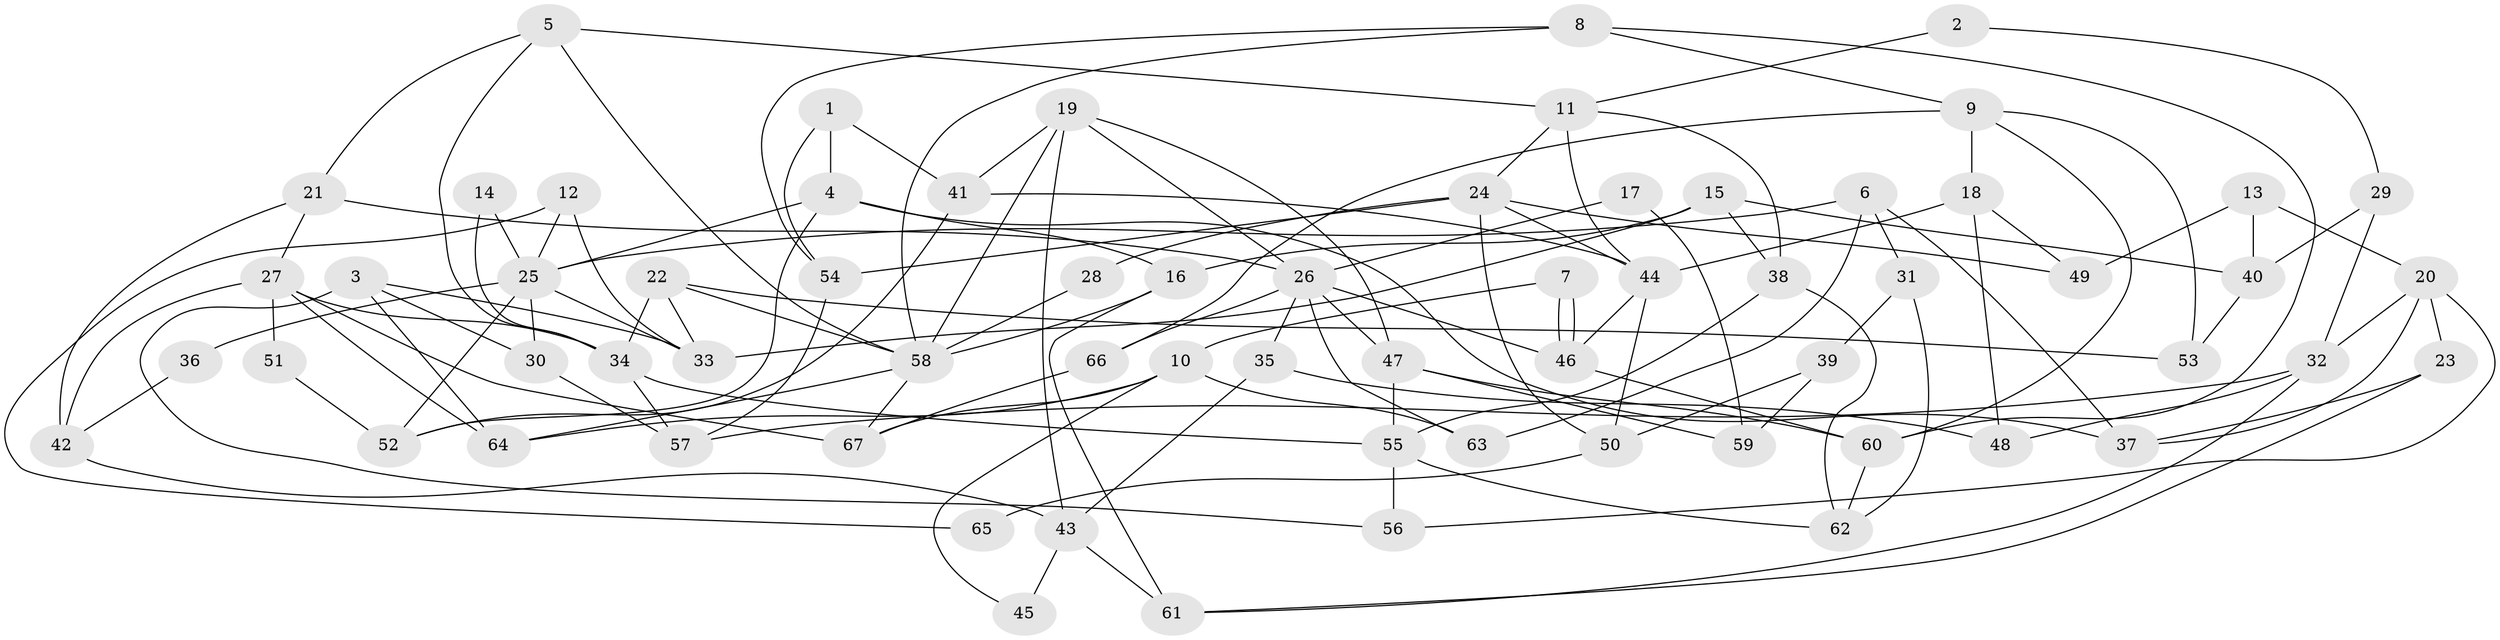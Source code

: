// Generated by graph-tools (version 1.1) at 2025/02/03/09/25 03:02:07]
// undirected, 67 vertices, 134 edges
graph export_dot {
graph [start="1"]
  node [color=gray90,style=filled];
  1;
  2;
  3;
  4;
  5;
  6;
  7;
  8;
  9;
  10;
  11;
  12;
  13;
  14;
  15;
  16;
  17;
  18;
  19;
  20;
  21;
  22;
  23;
  24;
  25;
  26;
  27;
  28;
  29;
  30;
  31;
  32;
  33;
  34;
  35;
  36;
  37;
  38;
  39;
  40;
  41;
  42;
  43;
  44;
  45;
  46;
  47;
  48;
  49;
  50;
  51;
  52;
  53;
  54;
  55;
  56;
  57;
  58;
  59;
  60;
  61;
  62;
  63;
  64;
  65;
  66;
  67;
  1 -- 41;
  1 -- 54;
  1 -- 4;
  2 -- 29;
  2 -- 11;
  3 -- 30;
  3 -- 33;
  3 -- 56;
  3 -- 64;
  4 -- 37;
  4 -- 16;
  4 -- 25;
  4 -- 52;
  5 -- 34;
  5 -- 11;
  5 -- 21;
  5 -- 58;
  6 -- 25;
  6 -- 63;
  6 -- 31;
  6 -- 37;
  7 -- 46;
  7 -- 46;
  7 -- 10;
  8 -- 60;
  8 -- 58;
  8 -- 9;
  8 -- 54;
  9 -- 60;
  9 -- 18;
  9 -- 53;
  9 -- 66;
  10 -- 67;
  10 -- 64;
  10 -- 45;
  10 -- 63;
  11 -- 44;
  11 -- 24;
  11 -- 38;
  12 -- 33;
  12 -- 25;
  12 -- 65;
  13 -- 20;
  13 -- 40;
  13 -- 49;
  14 -- 34;
  14 -- 25;
  15 -- 16;
  15 -- 38;
  15 -- 33;
  15 -- 40;
  16 -- 61;
  16 -- 58;
  17 -- 59;
  17 -- 26;
  18 -- 44;
  18 -- 48;
  18 -- 49;
  19 -- 58;
  19 -- 26;
  19 -- 41;
  19 -- 43;
  19 -- 47;
  20 -- 37;
  20 -- 56;
  20 -- 23;
  20 -- 32;
  21 -- 26;
  21 -- 27;
  21 -- 42;
  22 -- 58;
  22 -- 33;
  22 -- 34;
  22 -- 53;
  23 -- 61;
  23 -- 37;
  24 -- 54;
  24 -- 49;
  24 -- 28;
  24 -- 44;
  24 -- 50;
  25 -- 52;
  25 -- 30;
  25 -- 33;
  25 -- 36;
  26 -- 66;
  26 -- 46;
  26 -- 35;
  26 -- 47;
  26 -- 63;
  27 -- 64;
  27 -- 34;
  27 -- 42;
  27 -- 51;
  27 -- 67;
  28 -- 58;
  29 -- 32;
  29 -- 40;
  30 -- 57;
  31 -- 62;
  31 -- 39;
  32 -- 48;
  32 -- 57;
  32 -- 61;
  34 -- 55;
  34 -- 57;
  35 -- 43;
  35 -- 48;
  36 -- 42;
  38 -- 55;
  38 -- 62;
  39 -- 50;
  39 -- 59;
  40 -- 53;
  41 -- 44;
  41 -- 52;
  42 -- 43;
  43 -- 45;
  43 -- 61;
  44 -- 46;
  44 -- 50;
  46 -- 60;
  47 -- 55;
  47 -- 59;
  47 -- 60;
  50 -- 65;
  51 -- 52;
  54 -- 57;
  55 -- 56;
  55 -- 62;
  58 -- 64;
  58 -- 67;
  60 -- 62;
  66 -- 67;
}
